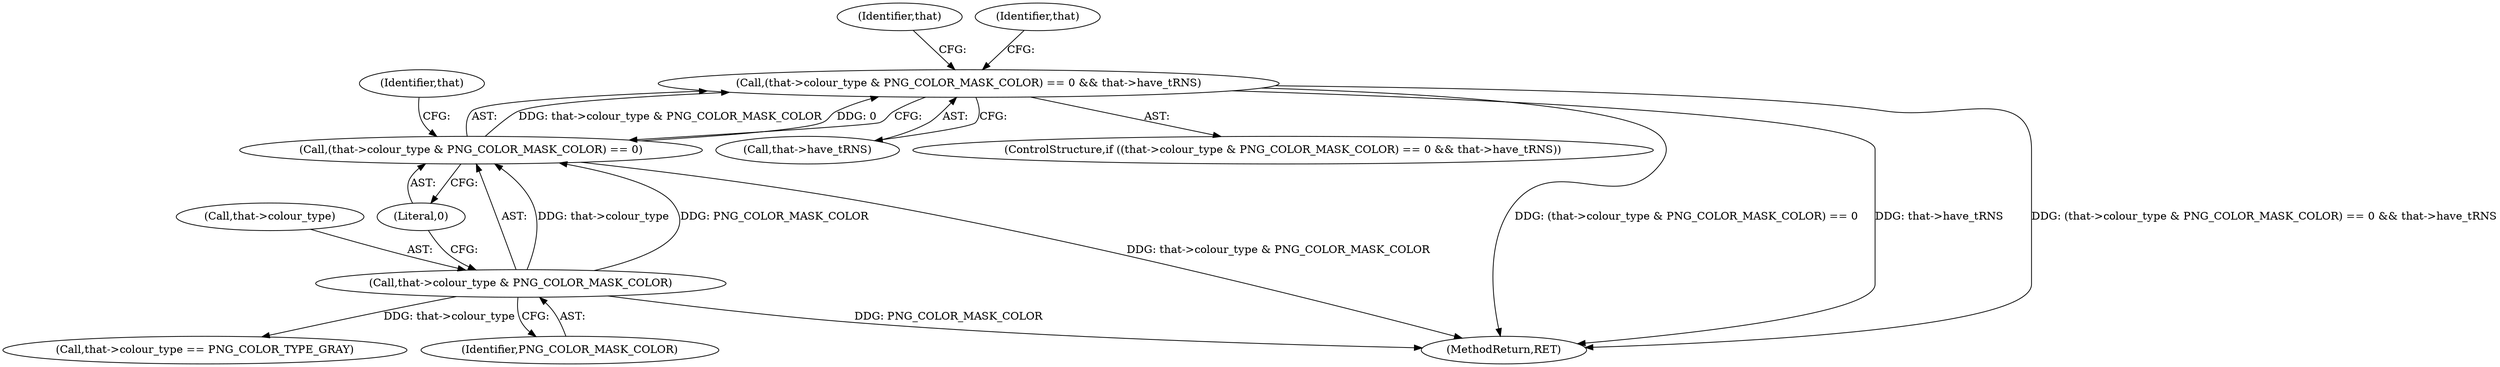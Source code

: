 digraph "0_Android_9d4853418ab2f754c2b63e091c29c5529b8b86ca_70@pointer" {
"1000112" [label="(Call,(that->colour_type & PNG_COLOR_MASK_COLOR) == 0 && that->have_tRNS)"];
"1000113" [label="(Call,(that->colour_type & PNG_COLOR_MASK_COLOR) == 0)"];
"1000114" [label="(Call,that->colour_type & PNG_COLOR_MASK_COLOR)"];
"1000115" [label="(Call,that->colour_type)"];
"1000113" [label="(Call,(that->colour_type & PNG_COLOR_MASK_COLOR) == 0)"];
"1000120" [label="(Call,that->have_tRNS)"];
"1000131" [label="(Call,that->colour_type == PNG_COLOR_TYPE_GRAY)"];
"1000111" [label="(ControlStructure,if ((that->colour_type & PNG_COLOR_MASK_COLOR) == 0 && that->have_tRNS))"];
"1000121" [label="(Identifier,that)"];
"1000176" [label="(MethodReturn,RET)"];
"1000133" [label="(Identifier,that)"];
"1000124" [label="(Identifier,that)"];
"1000118" [label="(Identifier,PNG_COLOR_MASK_COLOR)"];
"1000119" [label="(Literal,0)"];
"1000114" [label="(Call,that->colour_type & PNG_COLOR_MASK_COLOR)"];
"1000112" [label="(Call,(that->colour_type & PNG_COLOR_MASK_COLOR) == 0 && that->have_tRNS)"];
"1000112" -> "1000111"  [label="AST: "];
"1000112" -> "1000113"  [label="CFG: "];
"1000112" -> "1000120"  [label="CFG: "];
"1000113" -> "1000112"  [label="AST: "];
"1000120" -> "1000112"  [label="AST: "];
"1000124" -> "1000112"  [label="CFG: "];
"1000133" -> "1000112"  [label="CFG: "];
"1000112" -> "1000176"  [label="DDG: (that->colour_type & PNG_COLOR_MASK_COLOR) == 0 && that->have_tRNS"];
"1000112" -> "1000176"  [label="DDG: (that->colour_type & PNG_COLOR_MASK_COLOR) == 0"];
"1000112" -> "1000176"  [label="DDG: that->have_tRNS"];
"1000113" -> "1000112"  [label="DDG: that->colour_type & PNG_COLOR_MASK_COLOR"];
"1000113" -> "1000112"  [label="DDG: 0"];
"1000113" -> "1000119"  [label="CFG: "];
"1000114" -> "1000113"  [label="AST: "];
"1000119" -> "1000113"  [label="AST: "];
"1000121" -> "1000113"  [label="CFG: "];
"1000113" -> "1000176"  [label="DDG: that->colour_type & PNG_COLOR_MASK_COLOR"];
"1000114" -> "1000113"  [label="DDG: that->colour_type"];
"1000114" -> "1000113"  [label="DDG: PNG_COLOR_MASK_COLOR"];
"1000114" -> "1000118"  [label="CFG: "];
"1000115" -> "1000114"  [label="AST: "];
"1000118" -> "1000114"  [label="AST: "];
"1000119" -> "1000114"  [label="CFG: "];
"1000114" -> "1000176"  [label="DDG: PNG_COLOR_MASK_COLOR"];
"1000114" -> "1000131"  [label="DDG: that->colour_type"];
}
